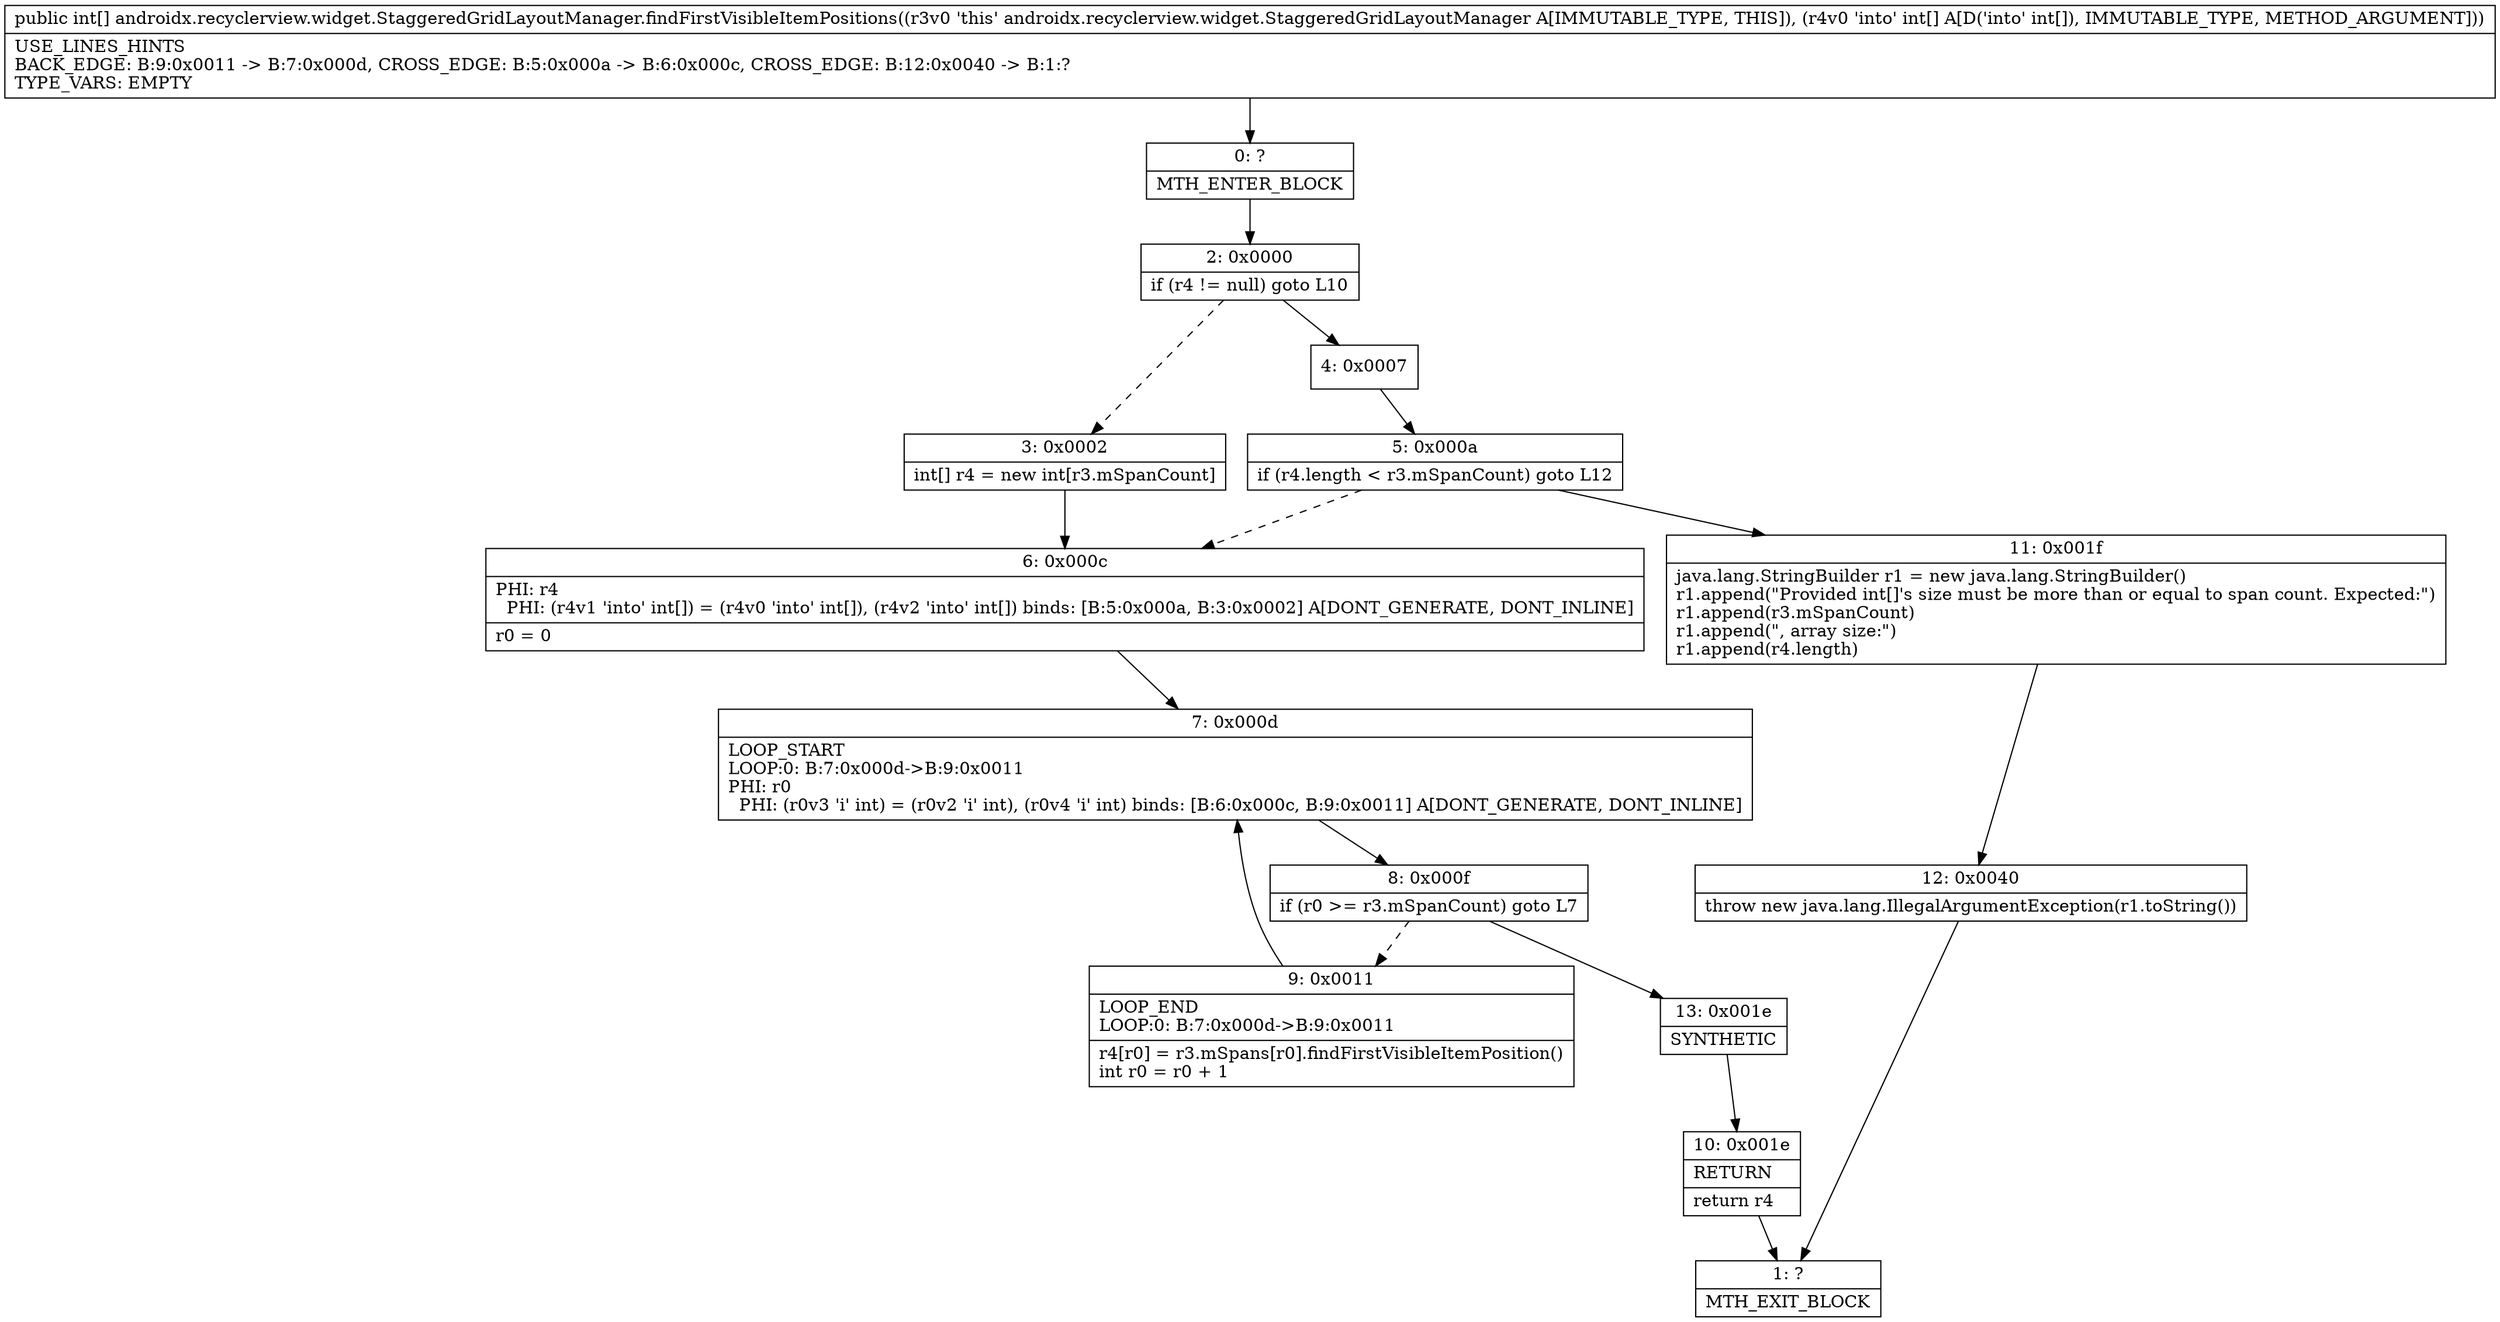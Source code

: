 digraph "CFG forandroidx.recyclerview.widget.StaggeredGridLayoutManager.findFirstVisibleItemPositions([I)[I" {
Node_0 [shape=record,label="{0\:\ ?|MTH_ENTER_BLOCK\l}"];
Node_2 [shape=record,label="{2\:\ 0x0000|if (r4 != null) goto L10\l}"];
Node_3 [shape=record,label="{3\:\ 0x0002|int[] r4 = new int[r3.mSpanCount]\l}"];
Node_6 [shape=record,label="{6\:\ 0x000c|PHI: r4 \l  PHI: (r4v1 'into' int[]) = (r4v0 'into' int[]), (r4v2 'into' int[]) binds: [B:5:0x000a, B:3:0x0002] A[DONT_GENERATE, DONT_INLINE]\l|r0 = 0\l}"];
Node_7 [shape=record,label="{7\:\ 0x000d|LOOP_START\lLOOP:0: B:7:0x000d\-\>B:9:0x0011\lPHI: r0 \l  PHI: (r0v3 'i' int) = (r0v2 'i' int), (r0v4 'i' int) binds: [B:6:0x000c, B:9:0x0011] A[DONT_GENERATE, DONT_INLINE]\l}"];
Node_8 [shape=record,label="{8\:\ 0x000f|if (r0 \>= r3.mSpanCount) goto L7\l}"];
Node_9 [shape=record,label="{9\:\ 0x0011|LOOP_END\lLOOP:0: B:7:0x000d\-\>B:9:0x0011\l|r4[r0] = r3.mSpans[r0].findFirstVisibleItemPosition()\lint r0 = r0 + 1\l}"];
Node_13 [shape=record,label="{13\:\ 0x001e|SYNTHETIC\l}"];
Node_10 [shape=record,label="{10\:\ 0x001e|RETURN\l|return r4\l}"];
Node_1 [shape=record,label="{1\:\ ?|MTH_EXIT_BLOCK\l}"];
Node_4 [shape=record,label="{4\:\ 0x0007}"];
Node_5 [shape=record,label="{5\:\ 0x000a|if (r4.length \< r3.mSpanCount) goto L12\l}"];
Node_11 [shape=record,label="{11\:\ 0x001f|java.lang.StringBuilder r1 = new java.lang.StringBuilder()\lr1.append(\"Provided int[]'s size must be more than or equal to span count. Expected:\")\lr1.append(r3.mSpanCount)\lr1.append(\", array size:\")\lr1.append(r4.length)\l}"];
Node_12 [shape=record,label="{12\:\ 0x0040|throw new java.lang.IllegalArgumentException(r1.toString())\l}"];
MethodNode[shape=record,label="{public int[] androidx.recyclerview.widget.StaggeredGridLayoutManager.findFirstVisibleItemPositions((r3v0 'this' androidx.recyclerview.widget.StaggeredGridLayoutManager A[IMMUTABLE_TYPE, THIS]), (r4v0 'into' int[] A[D('into' int[]), IMMUTABLE_TYPE, METHOD_ARGUMENT]))  | USE_LINES_HINTS\lBACK_EDGE: B:9:0x0011 \-\> B:7:0x000d, CROSS_EDGE: B:5:0x000a \-\> B:6:0x000c, CROSS_EDGE: B:12:0x0040 \-\> B:1:?\lTYPE_VARS: EMPTY\l}"];
MethodNode -> Node_0;Node_0 -> Node_2;
Node_2 -> Node_3[style=dashed];
Node_2 -> Node_4;
Node_3 -> Node_6;
Node_6 -> Node_7;
Node_7 -> Node_8;
Node_8 -> Node_9[style=dashed];
Node_8 -> Node_13;
Node_9 -> Node_7;
Node_13 -> Node_10;
Node_10 -> Node_1;
Node_4 -> Node_5;
Node_5 -> Node_6[style=dashed];
Node_5 -> Node_11;
Node_11 -> Node_12;
Node_12 -> Node_1;
}

